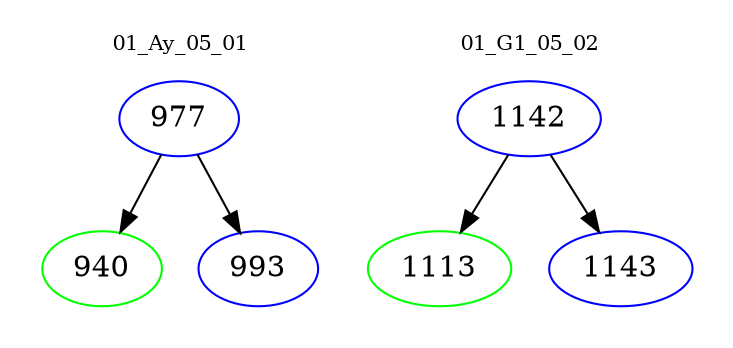 digraph{
subgraph cluster_0 {
color = white
label = "01_Ay_05_01";
fontsize=10;
T0_977 [label="977", color="blue"]
T0_977 -> T0_940 [color="black"]
T0_940 [label="940", color="green"]
T0_977 -> T0_993 [color="black"]
T0_993 [label="993", color="blue"]
}
subgraph cluster_1 {
color = white
label = "01_G1_05_02";
fontsize=10;
T1_1142 [label="1142", color="blue"]
T1_1142 -> T1_1113 [color="black"]
T1_1113 [label="1113", color="green"]
T1_1142 -> T1_1143 [color="black"]
T1_1143 [label="1143", color="blue"]
}
}
